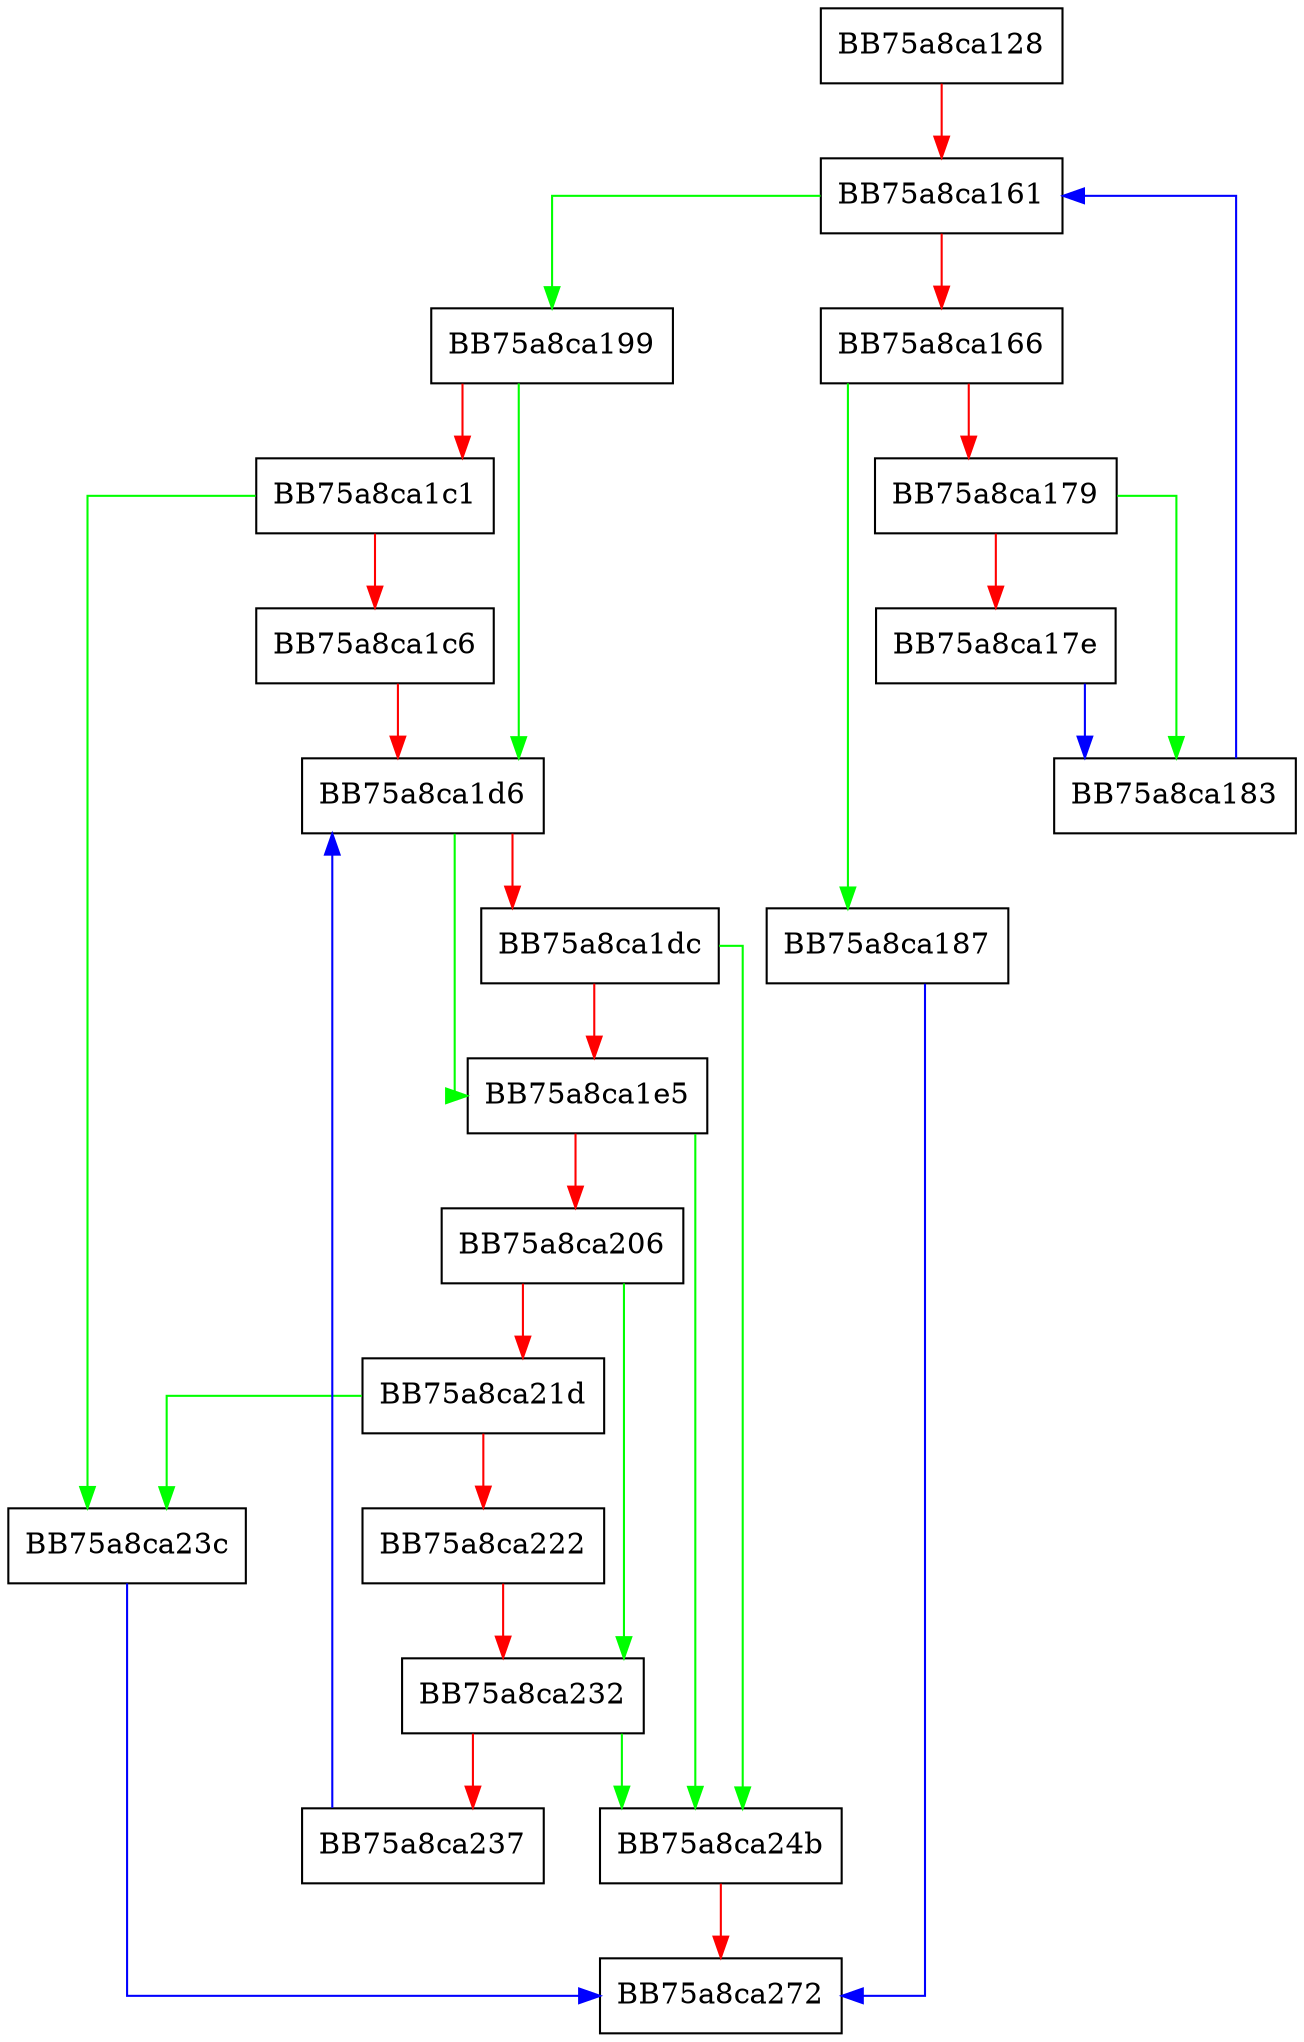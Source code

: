 digraph _Do_rep0 {
  node [shape="box"];
  graph [splines=ortho];
  BB75a8ca128 -> BB75a8ca161 [color="red"];
  BB75a8ca161 -> BB75a8ca199 [color="green"];
  BB75a8ca161 -> BB75a8ca166 [color="red"];
  BB75a8ca166 -> BB75a8ca187 [color="green"];
  BB75a8ca166 -> BB75a8ca179 [color="red"];
  BB75a8ca179 -> BB75a8ca183 [color="green"];
  BB75a8ca179 -> BB75a8ca17e [color="red"];
  BB75a8ca17e -> BB75a8ca183 [color="blue"];
  BB75a8ca183 -> BB75a8ca161 [color="blue"];
  BB75a8ca187 -> BB75a8ca272 [color="blue"];
  BB75a8ca199 -> BB75a8ca1d6 [color="green"];
  BB75a8ca199 -> BB75a8ca1c1 [color="red"];
  BB75a8ca1c1 -> BB75a8ca23c [color="green"];
  BB75a8ca1c1 -> BB75a8ca1c6 [color="red"];
  BB75a8ca1c6 -> BB75a8ca1d6 [color="red"];
  BB75a8ca1d6 -> BB75a8ca1e5 [color="green"];
  BB75a8ca1d6 -> BB75a8ca1dc [color="red"];
  BB75a8ca1dc -> BB75a8ca24b [color="green"];
  BB75a8ca1dc -> BB75a8ca1e5 [color="red"];
  BB75a8ca1e5 -> BB75a8ca24b [color="green"];
  BB75a8ca1e5 -> BB75a8ca206 [color="red"];
  BB75a8ca206 -> BB75a8ca232 [color="green"];
  BB75a8ca206 -> BB75a8ca21d [color="red"];
  BB75a8ca21d -> BB75a8ca23c [color="green"];
  BB75a8ca21d -> BB75a8ca222 [color="red"];
  BB75a8ca222 -> BB75a8ca232 [color="red"];
  BB75a8ca232 -> BB75a8ca24b [color="green"];
  BB75a8ca232 -> BB75a8ca237 [color="red"];
  BB75a8ca237 -> BB75a8ca1d6 [color="blue"];
  BB75a8ca23c -> BB75a8ca272 [color="blue"];
  BB75a8ca24b -> BB75a8ca272 [color="red"];
}